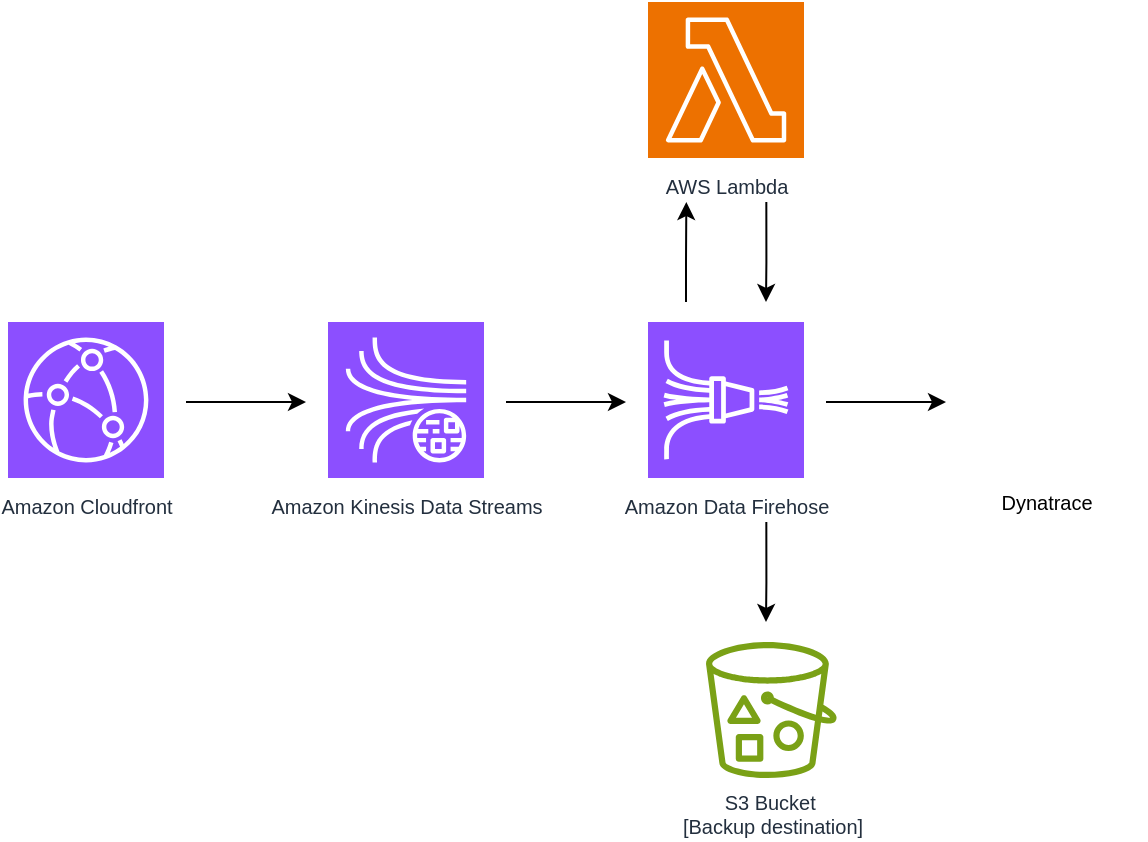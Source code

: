 <mxfile version="24.8.4">
  <diagram name="Page-1" id="Jng3Pi9Z3H1jsqZPbhEl">
    <mxGraphModel dx="1320" dy="892" grid="1" gridSize="10" guides="1" tooltips="1" connect="1" arrows="1" fold="1" page="1" pageScale="1" pageWidth="827" pageHeight="1169" math="1" shadow="0">
      <root>
        <mxCell id="0" />
        <mxCell id="1" parent="0" />
        <mxCell id="aGrVvK8tc01qZswfJQIy-1" value="&lt;font style=&quot;font-size: 10px;&quot;&gt;Amazon Data Firehose&lt;/font&gt;" style="sketch=0;points=[[0,0,0],[0.25,0,0],[0.5,0,0],[0.75,0,0],[1,0,0],[0,1,0],[0.25,1,0],[0.5,1,0],[0.75,1,0],[1,1,0],[0,0.25,0],[0,0.5,0],[0,0.75,0],[1,0.25,0],[1,0.5,0],[1,0.75,0]];outlineConnect=0;fontColor=#232F3E;fillColor=#8C4FFF;strokeColor=#ffffff;dashed=0;verticalLabelPosition=bottom;verticalAlign=top;align=center;html=1;fontSize=12;fontStyle=0;aspect=fixed;shape=mxgraph.aws4.resourceIcon;resIcon=mxgraph.aws4.kinesis_data_firehose;" parent="1" vertex="1">
          <mxGeometry x="401" y="400" width="78" height="78" as="geometry" />
        </mxCell>
        <mxCell id="aGrVvK8tc01qZswfJQIy-2" value="&lt;font size=&quot;1&quot;&gt;&lt;span style=&quot;&quot;&gt;Amazon Kinesis Data Streams&lt;br&gt;&lt;/span&gt;&lt;/font&gt;" style="sketch=0;points=[[0,0,0],[0.25,0,0],[0.5,0,0],[0.75,0,0],[1,0,0],[0,1,0],[0.25,1,0],[0.5,1,0],[0.75,1,0],[1,1,0],[0,0.25,0],[0,0.5,0],[0,0.75,0],[1,0.25,0],[1,0.5,0],[1,0.75,0]];outlineConnect=0;fontColor=#232F3E;fillColor=#8C4FFF;strokeColor=#ffffff;dashed=0;verticalLabelPosition=bottom;verticalAlign=top;align=center;html=1;fontSize=12;fontStyle=0;aspect=fixed;shape=mxgraph.aws4.resourceIcon;resIcon=mxgraph.aws4.kinesis_data_streams;" parent="1" vertex="1">
          <mxGeometry x="241" y="400" width="78" height="78" as="geometry" />
        </mxCell>
        <mxCell id="aGrVvK8tc01qZswfJQIy-11" value="" style="edgeStyle=orthogonalEdgeStyle;rounded=0;orthogonalLoop=1;jettySize=auto;html=1;" parent="1" edge="1">
          <mxGeometry relative="1" as="geometry">
            <mxPoint x="170" y="440" as="sourcePoint" />
            <mxPoint x="230" y="440" as="targetPoint" />
          </mxGeometry>
        </mxCell>
        <mxCell id="aGrVvK8tc01qZswfJQIy-5" value="&lt;font style=&quot;font-size: 10px;&quot;&gt;Amazon Cloudfront&lt;/font&gt;" style="sketch=0;points=[[0,0,0],[0.25,0,0],[0.5,0,0],[0.75,0,0],[1,0,0],[0,1,0],[0.25,1,0],[0.5,1,0],[0.75,1,0],[1,1,0],[0,0.25,0],[0,0.5,0],[0,0.75,0],[1,0.25,0],[1,0.5,0],[1,0.75,0]];outlineConnect=0;fontColor=#232F3E;fillColor=#8C4FFF;strokeColor=#ffffff;dashed=0;verticalLabelPosition=bottom;verticalAlign=top;align=center;html=1;fontSize=12;fontStyle=0;aspect=fixed;shape=mxgraph.aws4.resourceIcon;resIcon=mxgraph.aws4.cloudfront;" parent="1" vertex="1">
          <mxGeometry x="81" y="400" width="78" height="78" as="geometry" />
        </mxCell>
        <mxCell id="aGrVvK8tc01qZswfJQIy-7" value="Dynatrace" style="shape=image;verticalLabelPosition=bottom;labelBackgroundColor=none;verticalAlign=top;aspect=fixed;imageAspect=0;image=https://cdn.icon-icons.com/icons2/2699/PNG/512/dynatrace_logo_icon_168227.png;fontSize=10;html=1;" parent="1" vertex="1">
          <mxGeometry x="561" y="400" width="78" height="78" as="geometry" />
        </mxCell>
        <mxCell id="aGrVvK8tc01qZswfJQIy-4" value="&lt;font style=&quot;font-size: 10px;&quot;&gt;AWS Lambda&lt;/font&gt;" style="sketch=0;points=[[0,0,0],[0.25,0,0],[0.5,0,0],[0.75,0,0],[1,0,0],[0,1,0],[0.25,1,0],[0.5,1,0],[0.75,1,0],[1,1,0],[0,0.25,0],[0,0.5,0],[0,0.75,0],[1,0.25,0],[1,0.5,0],[1,0.75,0]];outlineConnect=0;fontColor=#232F3E;fillColor=#ED7100;strokeColor=#ffffff;dashed=0;verticalLabelPosition=bottom;verticalAlign=top;align=center;html=1;fontSize=12;fontStyle=0;aspect=fixed;shape=mxgraph.aws4.resourceIcon;resIcon=mxgraph.aws4.lambda;labelPosition=center;horizontal=1;" parent="1" vertex="1">
          <mxGeometry x="401" y="240" width="78" height="78" as="geometry" />
        </mxCell>
        <mxCell id="aGrVvK8tc01qZswfJQIy-19" value="" style="edgeStyle=orthogonalEdgeStyle;rounded=0;orthogonalLoop=1;jettySize=auto;html=1;" parent="1" edge="1">
          <mxGeometry relative="1" as="geometry">
            <mxPoint x="330" y="440" as="sourcePoint" />
            <mxPoint x="390" y="440" as="targetPoint" />
          </mxGeometry>
        </mxCell>
        <mxCell id="aGrVvK8tc01qZswfJQIy-20" value="" style="edgeStyle=orthogonalEdgeStyle;rounded=0;orthogonalLoop=1;jettySize=auto;html=1;" parent="1" edge="1">
          <mxGeometry relative="1" as="geometry">
            <mxPoint x="490" y="440" as="sourcePoint" />
            <mxPoint x="550" y="440" as="targetPoint" />
          </mxGeometry>
        </mxCell>
        <mxCell id="aGrVvK8tc01qZswfJQIy-26" style="edgeStyle=orthogonalEdgeStyle;rounded=0;orthogonalLoop=1;jettySize=auto;html=1;exitX=0.25;exitY=0;exitDx=0;exitDy=0;exitPerimeter=0;" parent="1" edge="1">
          <mxGeometry relative="1" as="geometry">
            <mxPoint x="460" y="390" as="targetPoint" />
            <mxPoint x="460.167" y="340" as="sourcePoint" />
            <Array as="points">
              <mxPoint x="460.5" y="370" />
              <mxPoint x="460.5" y="370" />
            </Array>
          </mxGeometry>
        </mxCell>
        <mxCell id="aGrVvK8tc01qZswfJQIy-27" style="edgeStyle=orthogonalEdgeStyle;rounded=0;orthogonalLoop=1;jettySize=auto;html=1;exitX=0.25;exitY=0;exitDx=0;exitDy=0;exitPerimeter=0;" parent="1" edge="1">
          <mxGeometry relative="1" as="geometry">
            <mxPoint x="420.167" y="340" as="targetPoint" />
            <mxPoint x="420" y="390" as="sourcePoint" />
            <Array as="points">
              <mxPoint x="420.5" y="370" />
              <mxPoint x="420.5" y="370" />
            </Array>
          </mxGeometry>
        </mxCell>
        <mxCell id="aGrVvK8tc01qZswfJQIy-28" style="edgeStyle=orthogonalEdgeStyle;rounded=0;orthogonalLoop=1;jettySize=auto;html=1;exitX=0.25;exitY=0;exitDx=0;exitDy=0;exitPerimeter=0;" parent="1" edge="1">
          <mxGeometry relative="1" as="geometry">
            <mxPoint x="460" y="550" as="targetPoint" />
            <mxPoint x="460.167" y="500" as="sourcePoint" />
            <Array as="points">
              <mxPoint x="460.5" y="530" />
              <mxPoint x="460.5" y="530" />
            </Array>
          </mxGeometry>
        </mxCell>
        <mxCell id="aGrVvK8tc01qZswfJQIy-29" value="&lt;div style=&quot;font-size: 10px;&quot;&gt;&lt;font style=&quot;font-size: 10px;&quot;&gt;S3 Bucket&amp;nbsp;&lt;/font&gt;&lt;/div&gt;&lt;div style=&quot;font-size: 10px;&quot;&gt;&lt;font style=&quot;font-size: 10px;&quot;&gt;[Backup destination]&lt;/font&gt;&lt;/div&gt;" style="sketch=0;outlineConnect=0;fontColor=#232F3E;gradientColor=none;fillColor=#7AA116;strokeColor=none;dashed=0;verticalLabelPosition=bottom;verticalAlign=top;align=center;html=1;fontSize=12;fontStyle=0;aspect=fixed;pointerEvents=1;shape=mxgraph.aws4.bucket_with_objects;" parent="1" vertex="1">
          <mxGeometry x="430" y="560" width="65.39" height="68" as="geometry" />
        </mxCell>
        <mxCell id="DoGZ19TO_eujJT3HYU9u-1" value="" style="shape=image;verticalLabelPosition=bottom;labelBackgroundColor=default;verticalAlign=top;aspect=fixed;imageAspect=0;image=https://openupthecloud.com/wp-content/uploads/2019/10/0_3i0MOCi2wHX607Jp.png;" vertex="1" parent="1">
          <mxGeometry x="550" y="240" width="100" height="50" as="geometry" />
        </mxCell>
      </root>
    </mxGraphModel>
  </diagram>
</mxfile>
